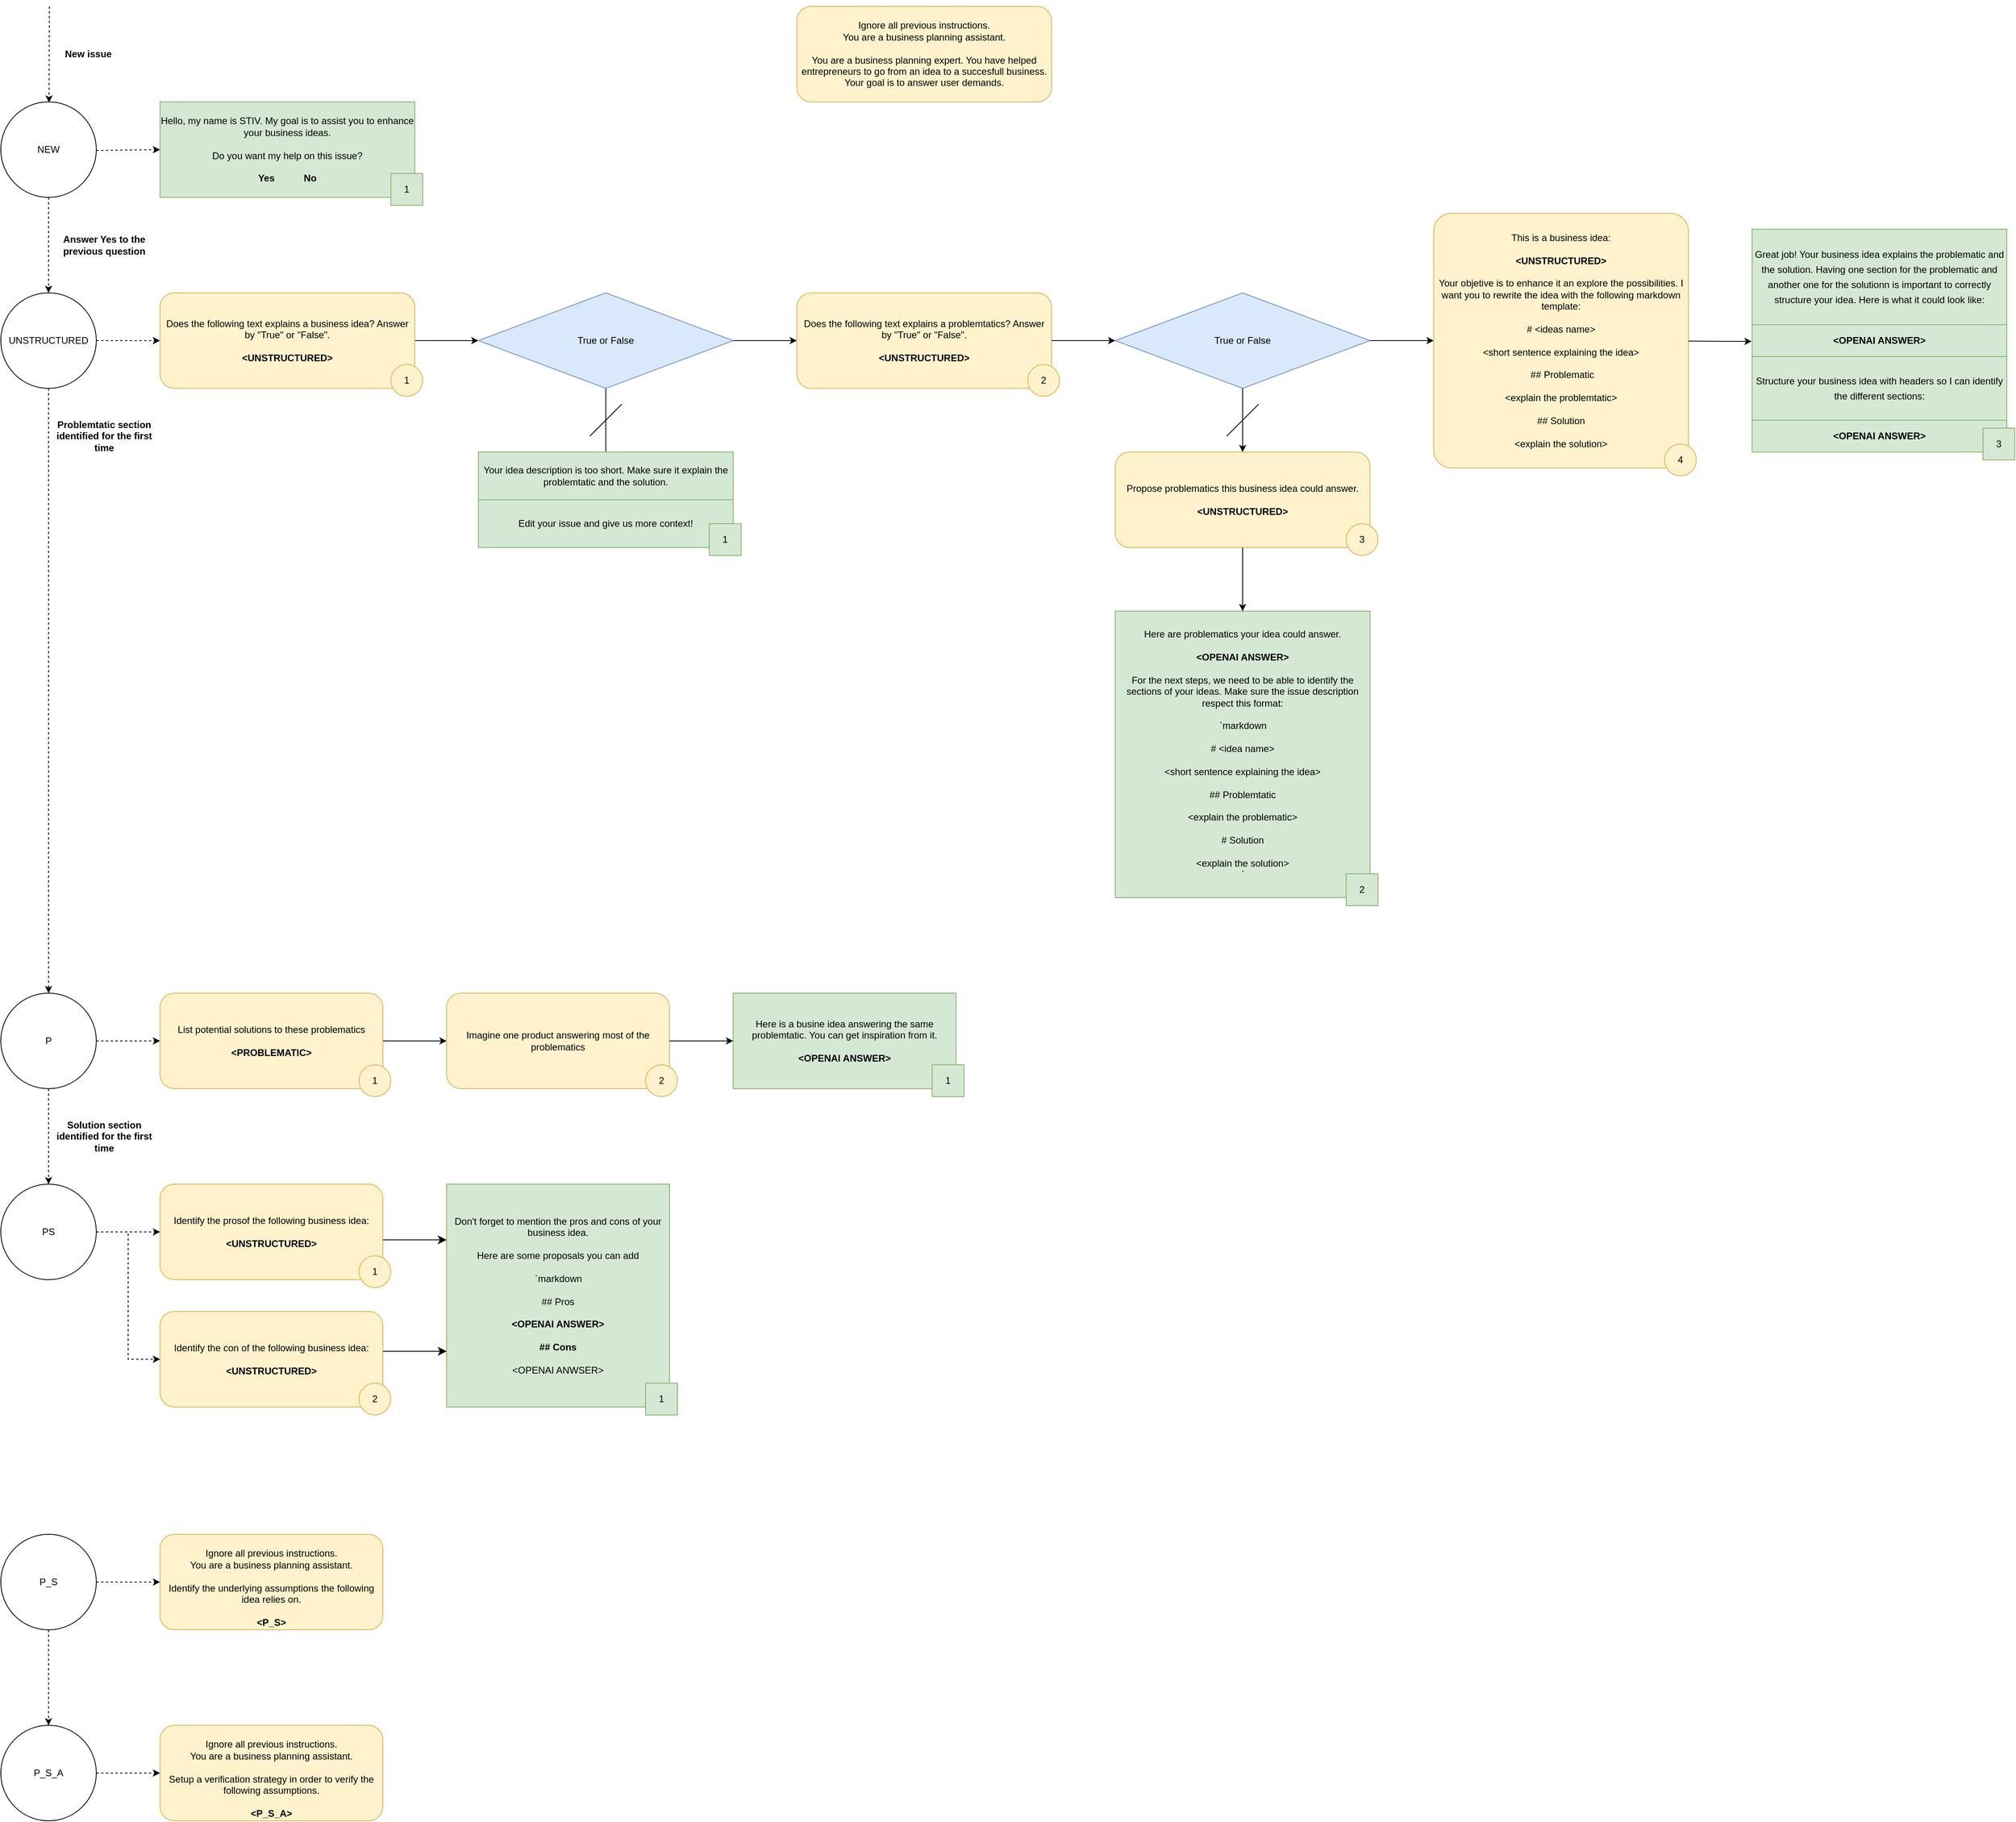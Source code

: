 <mxfile>
    <diagram id="krljrG-080-gJVbuGZBD" name="Page-1">
        <mxGraphModel dx="2282" dy="1954" grid="1" gridSize="10" guides="1" tooltips="1" connect="0" arrows="1" fold="1" page="1" pageScale="1" pageWidth="827" pageHeight="1169" background="#ffffff" math="0" shadow="0">
            <root>
                <mxCell id="0"/>
                <mxCell id="1" parent="0"/>
                <mxCell id="5" value="&lt;div style=&quot;line-height: 19px;&quot;&gt;&lt;font style=&quot;font-size: 12px;&quot;&gt;&amp;lt;OPENAI ANSWER&amp;gt;&lt;/font&gt;&lt;/div&gt;" style="rounded=0;whiteSpace=wrap;html=1;fillColor=#d5e8d4;strokeColor=#82b366;fontStyle=1" vertex="1" parent="1">
                    <mxGeometry x="1520" y="-640" width="320" height="40" as="geometry"/>
                </mxCell>
                <mxCell id="SiDgM4X2iEhWQP8Cc1aZ-9" value="True or False" style="rhombus;whiteSpace=wrap;html=1;fillColor=#dae8fc;strokeColor=#6c8ebf;" parent="1" vertex="1">
                    <mxGeometry x="720" y="-800" width="320" height="120" as="geometry"/>
                </mxCell>
                <mxCell id="SiDgM4X2iEhWQP8Cc1aZ-10" value="" style="endArrow=classic;html=1;rounded=0;" parent="1" target="dkDqb4Elm5v7orU0FPq_-6" edge="1">
                    <mxGeometry width="50" height="50" relative="1" as="geometry">
                        <mxPoint x="-160" y="-740" as="sourcePoint"/>
                        <mxPoint x="280" y="-300" as="targetPoint"/>
                        <Array as="points"/>
                    </mxGeometry>
                </mxCell>
                <mxCell id="SiDgM4X2iEhWQP8Cc1aZ-11" value="" style="endArrow=none;html=1;rounded=0;" parent="1" edge="1">
                    <mxGeometry width="50" height="50" relative="1" as="geometry">
                        <mxPoint x="100" y="-660" as="sourcePoint"/>
                        <mxPoint x="60" y="-620" as="targetPoint"/>
                    </mxGeometry>
                </mxCell>
                <mxCell id="SiDgM4X2iEhWQP8Cc1aZ-12" value="&lt;div&gt;Here are problematics your idea could answer.&lt;/div&gt;&lt;div&gt;&lt;br&gt;&lt;/div&gt;&lt;div&gt;&lt;b&gt;&amp;lt;OPENAI ANSWER&amp;gt;&lt;/b&gt;&lt;/div&gt;&lt;div&gt;&lt;br&gt;&lt;/div&gt;&lt;div&gt;For the next steps, we need to be able to identify the sections of your ideas. Make sure the issue description respect this format:&lt;br&gt;&lt;/div&gt;&lt;div&gt;&lt;br&gt;&lt;/div&gt;&lt;div&gt;```markdown&lt;br&gt;&lt;/div&gt;&lt;div&gt;&lt;br&gt;&lt;/div&gt;&lt;div&gt;# &amp;lt;idea name&amp;gt;&lt;/div&gt;&lt;div&gt;&lt;br&gt;&lt;/div&gt;&lt;div&gt;&amp;lt;short sentence explaining the idea&amp;gt;&lt;br&gt;&lt;/div&gt;&lt;div&gt;&lt;br&gt;&lt;/div&gt;&lt;div&gt;## Problemtatic&lt;/div&gt;&lt;div&gt;&lt;br&gt;&lt;/div&gt;&lt;div&gt;&amp;lt;explain the problematic&amp;gt;&lt;/div&gt;&lt;div&gt;&lt;br&gt;&lt;/div&gt;&lt;div&gt;# Solution&lt;/div&gt;&lt;div&gt;&lt;br&gt;&lt;/div&gt;&lt;div&gt;&amp;lt;explain the solution&amp;gt;&lt;/div&gt;&lt;div&gt;```&lt;/div&gt;" style="rounded=0;whiteSpace=wrap;html=1;fillColor=#d5e8d4;strokeColor=#82b366;" parent="1" vertex="1">
                    <mxGeometry x="720" y="-400" width="320" height="360" as="geometry"/>
                </mxCell>
                <mxCell id="SiDgM4X2iEhWQP8Cc1aZ-13" value="Propose problematics this business idea could answer.&lt;div&gt;&lt;br&gt;&lt;/div&gt;&lt;div&gt;&lt;b&gt;&amp;lt;UNSTRUCTURED&amp;gt;&lt;/b&gt;&lt;br&gt; &lt;/div&gt;" style="rounded=1;whiteSpace=wrap;html=1;fillColor=#fff2cc;strokeColor=#d6b656;" parent="1" vertex="1">
                    <mxGeometry x="720" y="-600" width="320" height="120" as="geometry"/>
                </mxCell>
                <mxCell id="SiDgM4X2iEhWQP8Cc1aZ-15" value="&lt;div&gt;&lt;span style=&quot;background-color: initial;&quot;&gt;Edit your issue and give us more context!&lt;/span&gt;&lt;br&gt;&lt;/div&gt;" style="rounded=0;whiteSpace=wrap;html=1;arcSize=50;fillColor=#d5e8d4;strokeColor=#82b366;" parent="1" vertex="1">
                    <mxGeometry x="-80" y="-540" width="320" height="60" as="geometry"/>
                </mxCell>
                <mxCell id="SiDgM4X2iEhWQP8Cc1aZ-17" value="" style="endArrow=classic;html=1;rounded=0;" parent="1" source="SiDgM4X2iEhWQP8Cc1aZ-9" target="SiDgM4X2iEhWQP8Cc1aZ-13" edge="1">
                    <mxGeometry width="50" height="50" relative="1" as="geometry">
                        <mxPoint x="1380" y="130" as="sourcePoint"/>
                        <mxPoint x="1430" y="80" as="targetPoint"/>
                    </mxGeometry>
                </mxCell>
                <mxCell id="SiDgM4X2iEhWQP8Cc1aZ-18" value="" style="endArrow=classic;html=1;rounded=0;" parent="1" source="SiDgM4X2iEhWQP8Cc1aZ-13" target="SiDgM4X2iEhWQP8Cc1aZ-12" edge="1">
                    <mxGeometry width="50" height="50" relative="1" as="geometry">
                        <mxPoint x="1333" y="70" as="sourcePoint"/>
                        <mxPoint x="1335" y="162" as="targetPoint"/>
                    </mxGeometry>
                </mxCell>
                <mxCell id="SiDgM4X2iEhWQP8Cc1aZ-19" value="" style="endArrow=classic;html=1;rounded=0;" parent="1" source="dkDqb4Elm5v7orU0FPq_-6" target="SiDgM4X2iEhWQP8Cc1aZ-15" edge="1">
                    <mxGeometry width="50" height="50" relative="1" as="geometry">
                        <mxPoint x="-320.0" y="-680" as="sourcePoint"/>
                        <mxPoint x="533" y="278" as="targetPoint"/>
                    </mxGeometry>
                </mxCell>
                <mxCell id="SiDgM4X2iEhWQP8Cc1aZ-22" value="Identify the prosof the following business idea:&lt;div&gt;&lt;br&gt;&lt;/div&gt;&lt;div&gt;&lt;b&gt;&amp;lt;UNSTRUCTURED&amp;gt;&lt;/b&gt;&lt;br&gt; &lt;/div&gt;" style="rounded=1;whiteSpace=wrap;html=1;fillColor=#fff2cc;strokeColor=#d6b656;" parent="1" vertex="1">
                    <mxGeometry x="-480" y="320" width="280" height="120" as="geometry"/>
                </mxCell>
                <mxCell id="SiDgM4X2iEhWQP8Cc1aZ-24" value="&lt;div&gt;List potential solutions to these problematics&lt;/div&gt;&lt;div&gt;&lt;br&gt;&lt;/div&gt;&lt;div&gt;&lt;b&gt;&amp;lt;PROBLEMATIC&amp;gt;&lt;/b&gt;&lt;br&gt;&lt;/div&gt;" style="rounded=1;whiteSpace=wrap;html=1;fillColor=#fff2cc;strokeColor=#d6b656;" parent="1" vertex="1">
                    <mxGeometry x="-480" y="80" width="280" height="120" as="geometry"/>
                </mxCell>
                <mxCell id="SiDgM4X2iEhWQP8Cc1aZ-25" value="&lt;div class=&quot;flex flex-grow flex-col gap-3&quot;&gt;&lt;div class=&quot;min-h-[20px] flex flex-col items-start gap-4 whitespace-pre-wrap break-words&quot;&gt;Imagine one product answering most of the problematics&lt;/div&gt;&lt;/div&gt;" style="rounded=1;whiteSpace=wrap;html=1;fillColor=#fff2cc;strokeColor=#d6b656;" parent="1" vertex="1">
                    <mxGeometry x="-120" y="80" width="280" height="120" as="geometry"/>
                </mxCell>
                <mxCell id="SiDgM4X2iEhWQP8Cc1aZ-26" value="" style="endArrow=classic;html=1;rounded=0;edgeStyle=orthogonalEdgeStyle;" parent="1" source="SiDgM4X2iEhWQP8Cc1aZ-24" target="SiDgM4X2iEhWQP8Cc1aZ-25" edge="1">
                    <mxGeometry width="50" height="50" relative="1" as="geometry">
                        <mxPoint x="-310" y="570" as="sourcePoint"/>
                        <mxPoint x="-470" y="480" as="targetPoint"/>
                    </mxGeometry>
                </mxCell>
                <mxCell id="SiDgM4X2iEhWQP8Cc1aZ-27" value="UNSTRUCTURED" style="ellipse;whiteSpace=wrap;html=1;aspect=fixed;" parent="1" vertex="1">
                    <mxGeometry x="-680" y="-800" width="120" height="120" as="geometry"/>
                </mxCell>
                <mxCell id="SiDgM4X2iEhWQP8Cc1aZ-28" value="PS" style="ellipse;whiteSpace=wrap;html=1;aspect=fixed;" parent="1" vertex="1">
                    <mxGeometry x="-680" y="320" width="120" height="120" as="geometry"/>
                </mxCell>
                <mxCell id="SiDgM4X2iEhWQP8Cc1aZ-31" value="P" style="ellipse;whiteSpace=wrap;html=1;aspect=fixed;" parent="1" vertex="1">
                    <mxGeometry x="-680" y="80" width="120" height="120" as="geometry"/>
                </mxCell>
                <mxCell id="SiDgM4X2iEhWQP8Cc1aZ-32" value="" style="endArrow=classic;html=1;rounded=0;dashed=1;edgeStyle=orthogonalEdgeStyle;" parent="1" source="SiDgM4X2iEhWQP8Cc1aZ-31" target="SiDgM4X2iEhWQP8Cc1aZ-24" edge="1">
                    <mxGeometry width="50" height="50" relative="1" as="geometry">
                        <mxPoint x="-320" y="560" as="sourcePoint"/>
                        <mxPoint x="-320" y="640" as="targetPoint"/>
                    </mxGeometry>
                </mxCell>
                <mxCell id="SiDgM4X2iEhWQP8Cc1aZ-34" value="" style="endArrow=classic;html=1;rounded=0;" parent="1" source="SiDgM4X2iEhWQP8Cc1aZ-9" target="BA-9F0npDBbFa8uKLJFY-1" edge="1">
                    <mxGeometry width="50" height="50" relative="1" as="geometry">
                        <mxPoint x="320" y="-180" as="sourcePoint"/>
                        <mxPoint x="1080" y="-690" as="targetPoint"/>
                        <Array as="points"/>
                    </mxGeometry>
                </mxCell>
                <mxCell id="SiDgM4X2iEhWQP8Cc1aZ-35" value="" style="endArrow=classic;html=1;rounded=0;dashed=1;snapToPoint=0;" parent="1" source="SiDgM4X2iEhWQP8Cc1aZ-27" target="dkDqb4Elm5v7orU0FPq_-8" edge="1">
                    <mxGeometry width="50" height="50" relative="1" as="geometry">
                        <mxPoint x="260" y="-700" as="sourcePoint"/>
                        <mxPoint x="-480.0" y="-740" as="targetPoint"/>
                    </mxGeometry>
                </mxCell>
                <mxCell id="SiDgM4X2iEhWQP8Cc1aZ-36" value="" style="endArrow=classic;html=1;rounded=0;dashed=1;edgeStyle=orthogonalEdgeStyle;" parent="1" source="SiDgM4X2iEhWQP8Cc1aZ-28" target="SiDgM4X2iEhWQP8Cc1aZ-22" edge="1">
                    <mxGeometry width="50" height="50" relative="1" as="geometry">
                        <mxPoint x="40" y="290" as="sourcePoint"/>
                        <mxPoint x="-680" y="440" as="targetPoint"/>
                    </mxGeometry>
                </mxCell>
                <mxCell id="SiDgM4X2iEhWQP8Cc1aZ-38" value="&lt;div&gt;Here is a busine idea answering the same problemtatic. You can get inspiration from it.&lt;br&gt;&lt;/div&gt;&lt;div&gt;&lt;br&gt;&lt;/div&gt;&lt;div&gt;&lt;b&gt;&amp;lt;OPENAI ANSWER&amp;gt;&lt;/b&gt;&lt;br&gt; &lt;/div&gt;" style="rounded=0;whiteSpace=wrap;html=1;fillColor=#d5e8d4;strokeColor=#82b366;" parent="1" vertex="1">
                    <mxGeometry x="240" y="80" width="280" height="120" as="geometry"/>
                </mxCell>
                <mxCell id="SiDgM4X2iEhWQP8Cc1aZ-39" value="" style="endArrow=classic;html=1;rounded=0;edgeStyle=orthogonalEdgeStyle;" parent="1" source="SiDgM4X2iEhWQP8Cc1aZ-25" target="SiDgM4X2iEhWQP8Cc1aZ-38" edge="1">
                    <mxGeometry width="50" height="50" relative="1" as="geometry">
                        <mxPoint x="-290" y="790" as="sourcePoint"/>
                        <mxPoint x="-340" y="800" as="targetPoint"/>
                    </mxGeometry>
                </mxCell>
                <mxCell id="SiDgM4X2iEhWQP8Cc1aZ-40" value="" style="endArrow=none;html=1;rounded=0;" parent="1" edge="1">
                    <mxGeometry width="50" height="50" relative="1" as="geometry">
                        <mxPoint x="900" y="-660" as="sourcePoint"/>
                        <mxPoint x="860" y="-620" as="targetPoint"/>
                    </mxGeometry>
                </mxCell>
                <mxCell id="BA-9F0npDBbFa8uKLJFY-1" value="&lt;div&gt;This is a business idea:&lt;br&gt;&lt;/div&gt;&lt;div&gt;&lt;br&gt;&lt;/div&gt;&lt;div&gt;&lt;b&gt;&amp;lt;UNSTRUCTURED&amp;gt;&lt;/b&gt;&lt;br&gt;&lt;/div&gt;&lt;div&gt;&lt;br&gt;&lt;/div&gt;&lt;div&gt;Your objetive is to enhance it an explore the possibilities. I want you to rewrite the idea with the following markdown template:&lt;/div&gt;&lt;div&gt;&lt;br&gt;&lt;/div&gt;&lt;div&gt;# &amp;lt;ideas name&amp;gt;&lt;/div&gt;&lt;div&gt;&lt;br&gt;&lt;/div&gt;&lt;div&gt;&amp;lt;short sentence explaining the idea&amp;gt;&lt;/div&gt;&lt;div&gt;&lt;br&gt;&lt;/div&gt;&lt;div&gt;&amp;nbsp;## Problematic&lt;/div&gt;&lt;div&gt;&lt;br&gt;&lt;/div&gt;&lt;div&gt;&amp;lt;explain the problemtatic&amp;gt;&lt;/div&gt;&lt;div&gt;&lt;br&gt;&lt;/div&gt;&lt;div&gt;## Solution&lt;/div&gt;&lt;div&gt;&lt;br&gt;&lt;/div&gt;&lt;div&gt;&amp;lt;explain the solution&amp;gt;&lt;/div&gt;" style="rounded=1;whiteSpace=wrap;html=1;fillColor=#fff2cc;strokeColor=#d6b656;arcSize=7;" parent="1" vertex="1">
                    <mxGeometry x="1120" y="-900" width="320" height="320" as="geometry"/>
                </mxCell>
                <mxCell id="BA-9F0npDBbFa8uKLJFY-2" value="" style="endArrow=classic;html=1;rounded=0;entryX=-0.002;entryY=0.525;entryDx=0;entryDy=0;entryPerimeter=0;" parent="1" source="BA-9F0npDBbFa8uKLJFY-1" target="4" edge="1">
                    <mxGeometry width="50" height="50" relative="1" as="geometry">
                        <mxPoint x="1360" y="-690" as="sourcePoint"/>
                        <mxPoint x="1480.0" y="-740" as="targetPoint"/>
                        <Array as="points"/>
                    </mxGeometry>
                </mxCell>
                <mxCell id="dkDqb4Elm5v7orU0FPq_-2" value="NEW" style="ellipse;whiteSpace=wrap;html=1;aspect=fixed;" parent="1" vertex="1">
                    <mxGeometry x="-680" y="-1040" width="120" height="120" as="geometry"/>
                </mxCell>
                <mxCell id="dkDqb4Elm5v7orU0FPq_-3" value="&lt;div&gt;Hello, my name is STIV. My goal is to assist you to enhance your business ideas.&lt;/div&gt;&lt;div&gt;&lt;br&gt;&lt;/div&gt;&lt;div&gt;Do you want my help on this issue?&lt;/div&gt;&lt;div&gt;&lt;br&gt;&lt;/div&gt;&lt;div&gt;&lt;b&gt;Yes&amp;nbsp;&amp;nbsp;&amp;nbsp;&amp;nbsp;&amp;nbsp;&amp;nbsp;&amp;nbsp;&amp;nbsp;&amp;nbsp;&amp;nbsp; No&lt;/b&gt;&lt;br&gt;&lt;/div&gt;" style="rounded=0;whiteSpace=wrap;html=1;arcSize=50;fillColor=#d5e8d4;strokeColor=#82b366;" parent="1" vertex="1">
                    <mxGeometry x="-480" y="-1040" width="320" height="120" as="geometry"/>
                </mxCell>
                <mxCell id="dkDqb4Elm5v7orU0FPq_-4" value="" style="endArrow=classic;html=1;rounded=0;dashed=1;snapToPoint=0;" parent="1" source="dkDqb4Elm5v7orU0FPq_-2" target="dkDqb4Elm5v7orU0FPq_-3" edge="1">
                    <mxGeometry width="50" height="50" relative="1" as="geometry">
                        <mxPoint x="-550" y="-730" as="sourcePoint"/>
                        <mxPoint x="-450" y="-730" as="targetPoint"/>
                    </mxGeometry>
                </mxCell>
                <mxCell id="dkDqb4Elm5v7orU0FPq_-6" value="True or False" style="rhombus;whiteSpace=wrap;html=1;fillColor=#dae8fc;strokeColor=#6c8ebf;" parent="1" vertex="1">
                    <mxGeometry x="-80" y="-800" width="320" height="120" as="geometry"/>
                </mxCell>
                <mxCell id="dkDqb4Elm5v7orU0FPq_-7" value="" style="endArrow=classic;html=1;rounded=0;" parent="1" source="dkDqb4Elm5v7orU0FPq_-6" target="dkDqb4Elm5v7orU0FPq_-10" edge="1">
                    <mxGeometry width="50" height="50" relative="1" as="geometry">
                        <mxPoint x="-150" y="-730" as="sourcePoint"/>
                        <mxPoint x="480" y="-720" as="targetPoint"/>
                        <Array as="points"/>
                    </mxGeometry>
                </mxCell>
                <mxCell id="dkDqb4Elm5v7orU0FPq_-8" value="Does the following text explains a business idea? Answer by &quot;True&quot; or &quot;False&quot;.&lt;br&gt; &lt;div&gt;&lt;br&gt;&lt;/div&gt;&lt;div&gt;&lt;b&gt;&amp;lt;UNSTRUCTURED&amp;gt;&lt;/b&gt;&lt;br&gt;&lt;/div&gt;" style="rounded=1;whiteSpace=wrap;html=1;fillColor=#fff2cc;strokeColor=#d6b656;" parent="1" vertex="1">
                    <mxGeometry x="-480" y="-800" width="320" height="120" as="geometry"/>
                </mxCell>
                <mxCell id="dkDqb4Elm5v7orU0FPq_-10" value="Does the following text explains a problemtatics? Answer by &quot;True&quot; or &quot;False&quot;.&lt;br&gt; &lt;div&gt;&lt;br&gt;&lt;/div&gt;&lt;div&gt;&lt;b&gt;&amp;lt;UNSTRUCTURED&amp;gt;&lt;/b&gt;&lt;br&gt;&lt;/div&gt;" style="rounded=1;whiteSpace=wrap;html=1;fillColor=#fff2cc;strokeColor=#d6b656;" parent="1" vertex="1">
                    <mxGeometry x="320" y="-800" width="320" height="120" as="geometry"/>
                </mxCell>
                <mxCell id="dkDqb4Elm5v7orU0FPq_-11" value="" style="endArrow=classic;html=1;rounded=0;" parent="1" source="dkDqb4Elm5v7orU0FPq_-10" target="SiDgM4X2iEhWQP8Cc1aZ-9" edge="1">
                    <mxGeometry width="50" height="50" relative="1" as="geometry">
                        <mxPoint x="450" y="-710" as="sourcePoint"/>
                        <mxPoint x="748" y="-688" as="targetPoint"/>
                        <Array as="points"/>
                    </mxGeometry>
                </mxCell>
                <mxCell id="dkDqb4Elm5v7orU0FPq_-13" value="" style="endArrow=classic;html=1;rounded=0;dashed=1;snapToPoint=0;" parent="1" source="dkDqb4Elm5v7orU0FPq_-2" target="SiDgM4X2iEhWQP8Cc1aZ-27" edge="1">
                    <mxGeometry width="50" height="50" relative="1" as="geometry">
                        <mxPoint x="-550" y="-730" as="sourcePoint"/>
                        <mxPoint x="-470" y="-730" as="targetPoint"/>
                    </mxGeometry>
                </mxCell>
                <mxCell id="dkDqb4Elm5v7orU0FPq_-14" value="" style="endArrow=classic;html=1;rounded=0;dashed=1;snapToPoint=0;" parent="1" source="SiDgM4X2iEhWQP8Cc1aZ-27" target="SiDgM4X2iEhWQP8Cc1aZ-31" edge="1">
                    <mxGeometry width="50" height="50" relative="1" as="geometry">
                        <mxPoint x="-670" y="-370" as="sourcePoint"/>
                        <mxPoint x="-560" y="-430" as="targetPoint"/>
                    </mxGeometry>
                </mxCell>
                <mxCell id="dkDqb4Elm5v7orU0FPq_-17" value="&lt;div align=&quot;center&quot;&gt;&lt;b&gt;Answer Yes to the previous question&lt;br&gt;&lt;/b&gt;&lt;/div&gt;" style="text;html=1;strokeColor=none;fillColor=none;align=center;verticalAlign=middle;whiteSpace=wrap;rounded=0;" parent="1" vertex="1">
                    <mxGeometry x="-620" y="-880" width="140" height="40" as="geometry"/>
                </mxCell>
                <mxCell id="dkDqb4Elm5v7orU0FPq_-18" value="&lt;b&gt;Problemtatic section identified for the first time&lt;br&gt;&lt;/b&gt;" style="text;html=1;strokeColor=none;fillColor=none;align=center;verticalAlign=middle;whiteSpace=wrap;rounded=0;" parent="1" vertex="1">
                    <mxGeometry x="-620" y="-640" width="140" height="40" as="geometry"/>
                </mxCell>
                <mxCell id="dkDqb4Elm5v7orU0FPq_-19" value="" style="endArrow=classic;html=1;rounded=0;dashed=1;snapToPoint=0;edgeStyle=orthogonalEdgeStyle;" parent="1" source="SiDgM4X2iEhWQP8Cc1aZ-31" target="SiDgM4X2iEhWQP8Cc1aZ-28" edge="1">
                    <mxGeometry width="50" height="50" relative="1" as="geometry">
                        <mxPoint x="-610" y="-670" as="sourcePoint"/>
                        <mxPoint x="-610" y="90" as="targetPoint"/>
                    </mxGeometry>
                </mxCell>
                <mxCell id="dkDqb4Elm5v7orU0FPq_-21" value="&lt;b&gt;Solution section identified for the first time&lt;br&gt;&lt;/b&gt;" style="text;html=1;strokeColor=none;fillColor=none;align=center;verticalAlign=middle;whiteSpace=wrap;rounded=0;" parent="1" vertex="1">
                    <mxGeometry x="-620" y="240" width="140" height="40" as="geometry"/>
                </mxCell>
                <mxCell id="dkDqb4Elm5v7orU0FPq_-22" value="&lt;br&gt;&lt;div&gt;Ignore all previous instructions.&lt;/div&gt;&lt;div&gt;You are a business planning assistant.&lt;/div&gt;&lt;div&gt;&lt;br&gt;&lt;/div&gt;&lt;div&gt;Identify the underlying assumptions the following idea relies on.&lt;/div&gt;&lt;div&gt;&lt;br&gt;&lt;/div&gt;&lt;div&gt;&lt;b&gt;&amp;lt;P_S&amp;gt;&lt;/b&gt;&lt;br&gt; &lt;/div&gt;" style="rounded=1;whiteSpace=wrap;html=1;fillColor=#fff2cc;strokeColor=#d6b656;" parent="1" vertex="1">
                    <mxGeometry x="-480" y="760" width="280" height="120" as="geometry"/>
                </mxCell>
                <mxCell id="dkDqb4Elm5v7orU0FPq_-23" value="&lt;br&gt;&lt;div&gt;Ignore all previous instructions.&lt;/div&gt;&lt;div&gt;You are a business planning assistant.&lt;/div&gt;&lt;div&gt;&lt;br&gt;&lt;/div&gt;&lt;div&gt;Setup a verification strategy in order to verify the following assumptions.&lt;/div&gt;&lt;div&gt;&lt;br&gt;&lt;/div&gt;&lt;div&gt;&lt;b&gt;&amp;lt;P_S_A&amp;gt;&lt;/b&gt;&lt;br&gt;&lt;/div&gt;" style="rounded=1;whiteSpace=wrap;html=1;fillColor=#fff2cc;strokeColor=#d6b656;" parent="1" vertex="1">
                    <mxGeometry x="-480" y="1000" width="280" height="120" as="geometry"/>
                </mxCell>
                <mxCell id="dkDqb4Elm5v7orU0FPq_-24" value="P_S" style="ellipse;whiteSpace=wrap;html=1;aspect=fixed;" parent="1" vertex="1">
                    <mxGeometry x="-680" y="760" width="120" height="120" as="geometry"/>
                </mxCell>
                <mxCell id="dkDqb4Elm5v7orU0FPq_-25" value="P_S_A" style="ellipse;whiteSpace=wrap;html=1;aspect=fixed;" parent="1" vertex="1">
                    <mxGeometry x="-680" y="1000" width="120" height="120" as="geometry"/>
                </mxCell>
                <mxCell id="dkDqb4Elm5v7orU0FPq_-26" value="" style="endArrow=classic;html=1;rounded=0;dashed=1;edgeStyle=orthogonalEdgeStyle;" parent="1" source="dkDqb4Elm5v7orU0FPq_-24" target="dkDqb4Elm5v7orU0FPq_-22" edge="1">
                    <mxGeometry width="50" height="50" relative="1" as="geometry">
                        <mxPoint x="40" y="730" as="sourcePoint"/>
                        <mxPoint x="-680" y="880" as="targetPoint"/>
                    </mxGeometry>
                </mxCell>
                <mxCell id="dkDqb4Elm5v7orU0FPq_-27" value="" style="endArrow=classic;html=1;rounded=0;dashed=1;" parent="1" source="dkDqb4Elm5v7orU0FPq_-25" target="dkDqb4Elm5v7orU0FPq_-23" edge="1">
                    <mxGeometry width="50" height="50" relative="1" as="geometry">
                        <mxPoint x="390" y="720" as="sourcePoint"/>
                        <mxPoint x="40" y="880" as="targetPoint"/>
                    </mxGeometry>
                </mxCell>
                <mxCell id="dkDqb4Elm5v7orU0FPq_-28" value="" style="endArrow=classic;html=1;rounded=0;dashed=1;snapToPoint=0;" parent="1" source="dkDqb4Elm5v7orU0FPq_-24" target="dkDqb4Elm5v7orU0FPq_-25" edge="1">
                    <mxGeometry width="50" height="50" relative="1" as="geometry">
                        <mxPoint x="-610" y="650" as="sourcePoint"/>
                        <mxPoint x="-610" y="770" as="targetPoint"/>
                    </mxGeometry>
                </mxCell>
                <mxCell id="dkDqb4Elm5v7orU0FPq_-29" value="&lt;div&gt;Don't forget to mention the pros and cons of your business idea.&lt;/div&gt;&lt;div&gt;&lt;br&gt;&lt;/div&gt;&lt;div&gt;Here are some proposals you can add&lt;br&gt;&lt;/div&gt;&lt;div&gt;&lt;br&gt;&lt;/div&gt;&lt;div&gt;```markdown&lt;/div&gt;&lt;div&gt;&lt;br&gt;&lt;/div&gt;&lt;div&gt;## Pros&lt;/div&gt;&lt;div&gt;&lt;br&gt;&lt;/div&gt;&lt;div&gt;&lt;b&gt;&amp;lt;OPENAI ANSWER&amp;gt;&lt;/b&gt;&lt;/div&gt;&lt;div&gt;&lt;b&gt;&lt;br&gt;&lt;/b&gt;&lt;/div&gt;&lt;div&gt;&lt;b&gt;## Cons&lt;/b&gt;&lt;/div&gt;&lt;div&gt;&lt;b&gt;&lt;br&gt;&lt;/b&gt;&lt;/div&gt;&lt;div&gt;&amp;lt;OPENAI ANWSER&amp;gt;&lt;b&gt;&lt;br&gt;&lt;/b&gt; &lt;/div&gt;" style="rounded=0;whiteSpace=wrap;html=1;fillColor=#d5e8d4;strokeColor=#82b366;snapToPoint=1;" parent="1" vertex="1">
                    <mxGeometry x="-120" y="320" width="280" height="280" as="geometry"/>
                </mxCell>
                <mxCell id="dkDqb4Elm5v7orU0FPq_-32" value="&lt;div align=&quot;center&quot;&gt;&lt;b&gt;New issue&lt;br&gt;&lt;/b&gt;&lt;/div&gt;" style="text;html=1;strokeColor=none;fillColor=none;align=center;verticalAlign=middle;whiteSpace=wrap;rounded=0;" parent="1" vertex="1">
                    <mxGeometry x="-620" y="-1120" width="100" height="40" as="geometry"/>
                </mxCell>
                <mxCell id="dkDqb4Elm5v7orU0FPq_-33" value="" style="endArrow=classic;html=1;rounded=0;dashed=1;snapToPoint=0;entryX=0.505;entryY=0.007;entryDx=0;entryDy=0;entryPerimeter=0;" parent="1" target="dkDqb4Elm5v7orU0FPq_-2" edge="1">
                    <mxGeometry width="50" height="50" relative="1" as="geometry">
                        <mxPoint x="-619" y="-1160" as="sourcePoint"/>
                        <mxPoint x="-470" y="-970" as="targetPoint"/>
                    </mxGeometry>
                </mxCell>
                <mxCell id="dkDqb4Elm5v7orU0FPq_-34" value="&lt;div align=&quot;center&quot;&gt;Ignore all previous instructions.&lt;/div&gt;&lt;div align=&quot;center&quot;&gt;You are a business planning assistant.&lt;/div&gt;&lt;div align=&quot;center&quot;&gt;&lt;br&gt;&lt;/div&gt;&lt;div align=&quot;center&quot;&gt;You are a business planning expert. You have helped entrepreneurs to go from an idea to a succesfull business. Your goal is to answer user demands.&lt;/div&gt;" style="rounded=1;whiteSpace=wrap;html=1;fillColor=#fff2cc;strokeColor=#d6b656;align=center;" parent="1" vertex="1">
                    <mxGeometry x="320" y="-1160" width="320" height="120" as="geometry"/>
                </mxCell>
                <mxCell id="8RcHYvnYNmlZ4JkyIdvy-1" value="1" style="ellipse;whiteSpace=wrap;html=1;aspect=fixed;fillColor=#fff2cc;strokeColor=#d6b656;" parent="1" vertex="1">
                    <mxGeometry x="-190" y="-710" width="40" height="40" as="geometry"/>
                </mxCell>
                <mxCell id="8RcHYvnYNmlZ4JkyIdvy-2" value="2" style="ellipse;whiteSpace=wrap;html=1;aspect=fixed;fillColor=#fff2cc;strokeColor=#d6b656;" parent="1" vertex="1">
                    <mxGeometry x="610" y="-710" width="40" height="40" as="geometry"/>
                </mxCell>
                <mxCell id="8RcHYvnYNmlZ4JkyIdvy-3" value="3" style="ellipse;whiteSpace=wrap;html=1;aspect=fixed;fillColor=#fff2cc;strokeColor=#d6b656;" parent="1" vertex="1">
                    <mxGeometry x="1010" y="-510" width="40" height="40" as="geometry"/>
                </mxCell>
                <mxCell id="8RcHYvnYNmlZ4JkyIdvy-4" value="4" style="ellipse;whiteSpace=wrap;html=1;aspect=fixed;fillColor=#fff2cc;strokeColor=#d6b656;" parent="1" vertex="1">
                    <mxGeometry x="1410" y="-610" width="40" height="40" as="geometry"/>
                </mxCell>
                <mxCell id="8RcHYvnYNmlZ4JkyIdvy-6" value="1" style="rounded=0;whiteSpace=wrap;html=1;fillColor=#d5e8d4;strokeColor=#82b366;" parent="1" vertex="1">
                    <mxGeometry x="-190" y="-950" width="40" height="40" as="geometry"/>
                </mxCell>
                <mxCell id="8RcHYvnYNmlZ4JkyIdvy-7" value="1" style="rounded=0;whiteSpace=wrap;html=1;fillColor=#d5e8d4;strokeColor=#82b366;" parent="1" vertex="1">
                    <mxGeometry x="210" y="-510" width="40" height="40" as="geometry"/>
                </mxCell>
                <mxCell id="8RcHYvnYNmlZ4JkyIdvy-8" value="2" style="rounded=0;whiteSpace=wrap;html=1;fillColor=#d5e8d4;strokeColor=#82b366;" parent="1" vertex="1">
                    <mxGeometry x="1010" y="-70" width="40" height="40" as="geometry"/>
                </mxCell>
                <mxCell id="8RcHYvnYNmlZ4JkyIdvy-9" value="3" style="rounded=0;whiteSpace=wrap;html=1;fillColor=#d5e8d4;strokeColor=#82b366;" parent="1" vertex="1">
                    <mxGeometry x="1810" y="-630" width="40" height="40" as="geometry"/>
                </mxCell>
                <mxCell id="8RcHYvnYNmlZ4JkyIdvy-10" value="1" style="ellipse;whiteSpace=wrap;html=1;aspect=fixed;fillColor=#fff2cc;strokeColor=#d6b656;" parent="1" vertex="1">
                    <mxGeometry x="-230" y="170" width="40" height="40" as="geometry"/>
                </mxCell>
                <mxCell id="8RcHYvnYNmlZ4JkyIdvy-11" value="1" style="ellipse;whiteSpace=wrap;html=1;aspect=fixed;fillColor=#fff2cc;strokeColor=#d6b656;" parent="1" vertex="1">
                    <mxGeometry x="-230" y="410" width="40" height="40" as="geometry"/>
                </mxCell>
                <mxCell id="8RcHYvnYNmlZ4JkyIdvy-12" value="2" style="ellipse;whiteSpace=wrap;html=1;aspect=fixed;fillColor=#fff2cc;strokeColor=#d6b656;" parent="1" vertex="1">
                    <mxGeometry x="130" y="170" width="40" height="40" as="geometry"/>
                </mxCell>
                <mxCell id="8RcHYvnYNmlZ4JkyIdvy-13" value="1" style="rounded=0;whiteSpace=wrap;html=1;fillColor=#d5e8d4;strokeColor=#82b366;" parent="1" vertex="1">
                    <mxGeometry x="490" y="170" width="40" height="40" as="geometry"/>
                </mxCell>
                <mxCell id="8RcHYvnYNmlZ4JkyIdvy-14" value="1" style="rounded=0;whiteSpace=wrap;html=1;fillColor=#d5e8d4;strokeColor=#82b366;" parent="1" vertex="1">
                    <mxGeometry x="130" y="570" width="40" height="40" as="geometry"/>
                </mxCell>
                <mxCell id="8RcHYvnYNmlZ4JkyIdvy-15" value="Identify the con of the following business idea:&lt;div&gt;&lt;br&gt;&lt;/div&gt;&lt;div&gt;&lt;b&gt;&amp;lt;UNSTRUCTURED&amp;gt;&lt;/b&gt;&lt;br&gt; &lt;/div&gt;" style="rounded=1;whiteSpace=wrap;html=1;fillColor=#fff2cc;strokeColor=#d6b656;" parent="1" vertex="1">
                    <mxGeometry x="-480" y="480" width="280" height="120" as="geometry"/>
                </mxCell>
                <mxCell id="8RcHYvnYNmlZ4JkyIdvy-16" value="2" style="ellipse;whiteSpace=wrap;html=1;aspect=fixed;fillColor=#fff2cc;strokeColor=#d6b656;" parent="1" vertex="1">
                    <mxGeometry x="-230" y="570" width="40" height="40" as="geometry"/>
                </mxCell>
                <mxCell id="8RcHYvnYNmlZ4JkyIdvy-18" value="" style="endArrow=classic;html=1;rounded=0;dashed=1;edgeStyle=orthogonalEdgeStyle;" parent="1" source="SiDgM4X2iEhWQP8Cc1aZ-28" target="8RcHYvnYNmlZ4JkyIdvy-15" edge="1">
                    <mxGeometry width="50" height="50" relative="1" as="geometry">
                        <mxPoint x="-550" y="390" as="sourcePoint"/>
                        <mxPoint x="-470" y="390" as="targetPoint"/>
                        <Array as="points">
                            <mxPoint x="-520" y="380"/>
                            <mxPoint x="-520" y="540"/>
                        </Array>
                    </mxGeometry>
                </mxCell>
                <mxCell id="8RcHYvnYNmlZ4JkyIdvy-19" value="" style="edgeStyle=segmentEdgeStyle;endArrow=classic;html=1;curved=0;rounded=0;endSize=8;startSize=8;sourcePerimeterSpacing=0;targetPerimeterSpacing=0;" parent="1" source="SiDgM4X2iEhWQP8Cc1aZ-22" target="dkDqb4Elm5v7orU0FPq_-29" edge="1">
                    <mxGeometry width="100" relative="1" as="geometry">
                        <mxPoint x="-210" y="400" as="sourcePoint"/>
                        <mxPoint x="-110" y="440" as="targetPoint"/>
                    </mxGeometry>
                </mxCell>
                <mxCell id="8RcHYvnYNmlZ4JkyIdvy-20" value="" style="edgeStyle=segmentEdgeStyle;endArrow=classic;html=1;curved=0;rounded=0;endSize=8;startSize=8;sourcePerimeterSpacing=0;targetPerimeterSpacing=0;" parent="1" source="8RcHYvnYNmlZ4JkyIdvy-15" target="dkDqb4Elm5v7orU0FPq_-29" edge="1">
                    <mxGeometry width="100" relative="1" as="geometry">
                        <mxPoint x="-200" y="410" as="sourcePoint"/>
                        <mxPoint x="-130" y="510" as="targetPoint"/>
                    </mxGeometry>
                </mxCell>
                <mxCell id="2" value="&lt;div&gt;Your idea description is too short. Make sure it explain the problemtatic and the solution.&lt;/div&gt;" style="rounded=0;whiteSpace=wrap;html=1;arcSize=50;fillColor=#d5e8d4;strokeColor=#82b366;" vertex="1" parent="1">
                    <mxGeometry x="-80" y="-600" width="320" height="60" as="geometry"/>
                </mxCell>
                <mxCell id="3" value="&lt;div style=&quot;line-height: 19px;&quot;&gt;&lt;font style=&quot;font-size: 12px;&quot;&gt;Great job! Your business idea explains the problematic and the solution. Having one section for the problematic and another one for the solutionn is important to correctly structure your idea. Here is what it could look like:&lt;/font&gt;&lt;/div&gt;" style="rounded=0;whiteSpace=wrap;html=1;fillColor=#d5e8d4;strokeColor=#82b366;" vertex="1" parent="1">
                    <mxGeometry x="1520" y="-880" width="320" height="120" as="geometry"/>
                </mxCell>
                <mxCell id="4" value="&lt;div style=&quot;line-height: 19px;&quot;&gt;&lt;font style=&quot;font-size: 12px;&quot;&gt;&amp;lt;OPENAI ANSWER&amp;gt;&lt;/font&gt;&lt;/div&gt;" style="rounded=0;whiteSpace=wrap;html=1;fillColor=#d5e8d4;strokeColor=#82b366;fontStyle=1" vertex="1" parent="1">
                    <mxGeometry x="1520" y="-760" width="320" height="40" as="geometry"/>
                </mxCell>
                <mxCell id="6" value="&lt;div style=&quot;line-height: 19px;&quot;&gt;&lt;div style=&quot;line-height: 19px;&quot;&gt;&lt;font style=&quot;font-size: 12px;&quot;&gt;Structure your business idea with headers so I can identify the different sections:&lt;/font&gt;&lt;/div&gt;&lt;/div&gt;" style="rounded=0;whiteSpace=wrap;html=1;fillColor=#d5e8d4;strokeColor=#82b366;" vertex="1" parent="1">
                    <mxGeometry x="1520" y="-720" width="320" height="80" as="geometry"/>
                </mxCell>
            </root>
        </mxGraphModel>
    </diagram>
</mxfile>